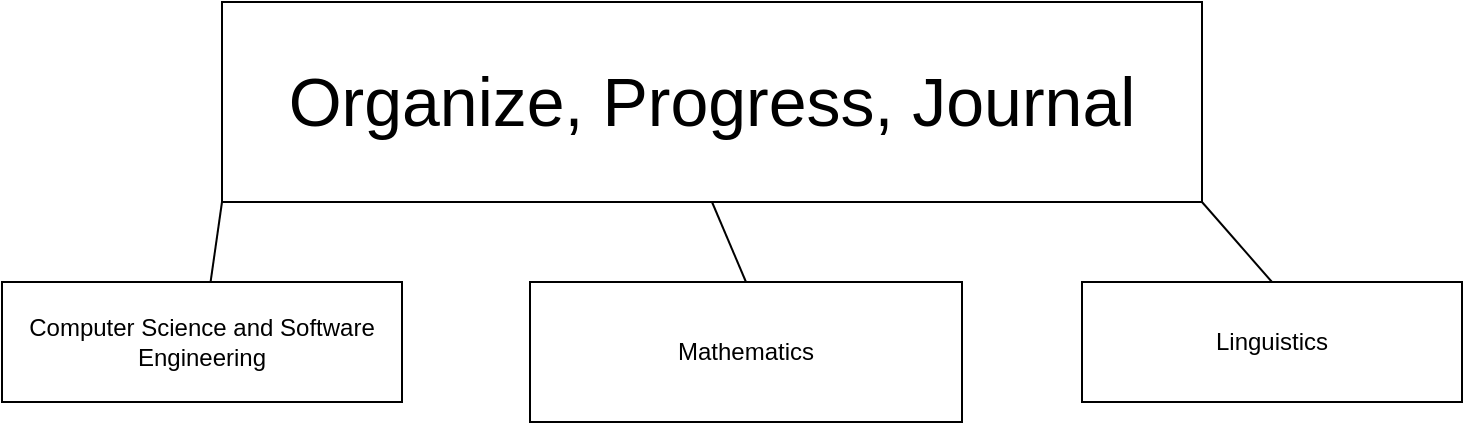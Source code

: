 <mxfile version="13.8.0" type="github">
  <diagram id="nkkZ_1amUaEbMj8p4QCU" name="Page-1">
    <mxGraphModel dx="1030" dy="2880" grid="1" gridSize="10" guides="1" tooltips="1" connect="1" arrows="1" fold="1" page="1" pageScale="1" pageWidth="827" pageHeight="1169" math="0" shadow="0">
      <root>
        <mxCell id="0" />
        <mxCell id="1" parent="0" />
        <mxCell id="4gUd2wJ3LDoqXExxlqaR-1" value="&lt;font style=&quot;font-size: 34px&quot;&gt;Organize, Progress, Journal&lt;/font&gt;" style="rounded=0;whiteSpace=wrap;html=1;" vertex="1" parent="1">
          <mxGeometry x="140" y="-1740" width="490" height="100" as="geometry" />
        </mxCell>
        <mxCell id="4gUd2wJ3LDoqXExxlqaR-2" value="Computer Science and Software Engineering" style="rounded=0;whiteSpace=wrap;html=1;" vertex="1" parent="1">
          <mxGeometry x="30" y="-1600" width="200" height="60" as="geometry" />
        </mxCell>
        <mxCell id="4gUd2wJ3LDoqXExxlqaR-3" value="Mathematics" style="rounded=0;whiteSpace=wrap;html=1;" vertex="1" parent="1">
          <mxGeometry x="294" y="-1600" width="216" height="70" as="geometry" />
        </mxCell>
        <mxCell id="4gUd2wJ3LDoqXExxlqaR-4" value="Linguistics" style="rounded=0;whiteSpace=wrap;html=1;" vertex="1" parent="1">
          <mxGeometry x="570" y="-1600" width="190" height="60" as="geometry" />
        </mxCell>
        <mxCell id="4gUd2wJ3LDoqXExxlqaR-7" value="" style="endArrow=none;html=1;entryX=0;entryY=1;entryDx=0;entryDy=0;" edge="1" parent="1" source="4gUd2wJ3LDoqXExxlqaR-2" target="4gUd2wJ3LDoqXExxlqaR-1">
          <mxGeometry width="50" height="50" relative="1" as="geometry">
            <mxPoint x="390" y="-1440" as="sourcePoint" />
            <mxPoint x="440" y="-1490" as="targetPoint" />
          </mxGeometry>
        </mxCell>
        <mxCell id="4gUd2wJ3LDoqXExxlqaR-8" value="" style="endArrow=none;html=1;entryX=0.5;entryY=1;entryDx=0;entryDy=0;exitX=0.5;exitY=0;exitDx=0;exitDy=0;" edge="1" parent="1" source="4gUd2wJ3LDoqXExxlqaR-3" target="4gUd2wJ3LDoqXExxlqaR-1">
          <mxGeometry width="50" height="50" relative="1" as="geometry">
            <mxPoint x="390" y="-1440" as="sourcePoint" />
            <mxPoint x="440" y="-1490" as="targetPoint" />
          </mxGeometry>
        </mxCell>
        <mxCell id="4gUd2wJ3LDoqXExxlqaR-9" value="" style="endArrow=none;html=1;entryX=1;entryY=1;entryDx=0;entryDy=0;exitX=0.5;exitY=0;exitDx=0;exitDy=0;" edge="1" parent="1" source="4gUd2wJ3LDoqXExxlqaR-4" target="4gUd2wJ3LDoqXExxlqaR-1">
          <mxGeometry width="50" height="50" relative="1" as="geometry">
            <mxPoint x="390" y="-1440" as="sourcePoint" />
            <mxPoint x="440" y="-1490" as="targetPoint" />
          </mxGeometry>
        </mxCell>
      </root>
    </mxGraphModel>
  </diagram>
</mxfile>
